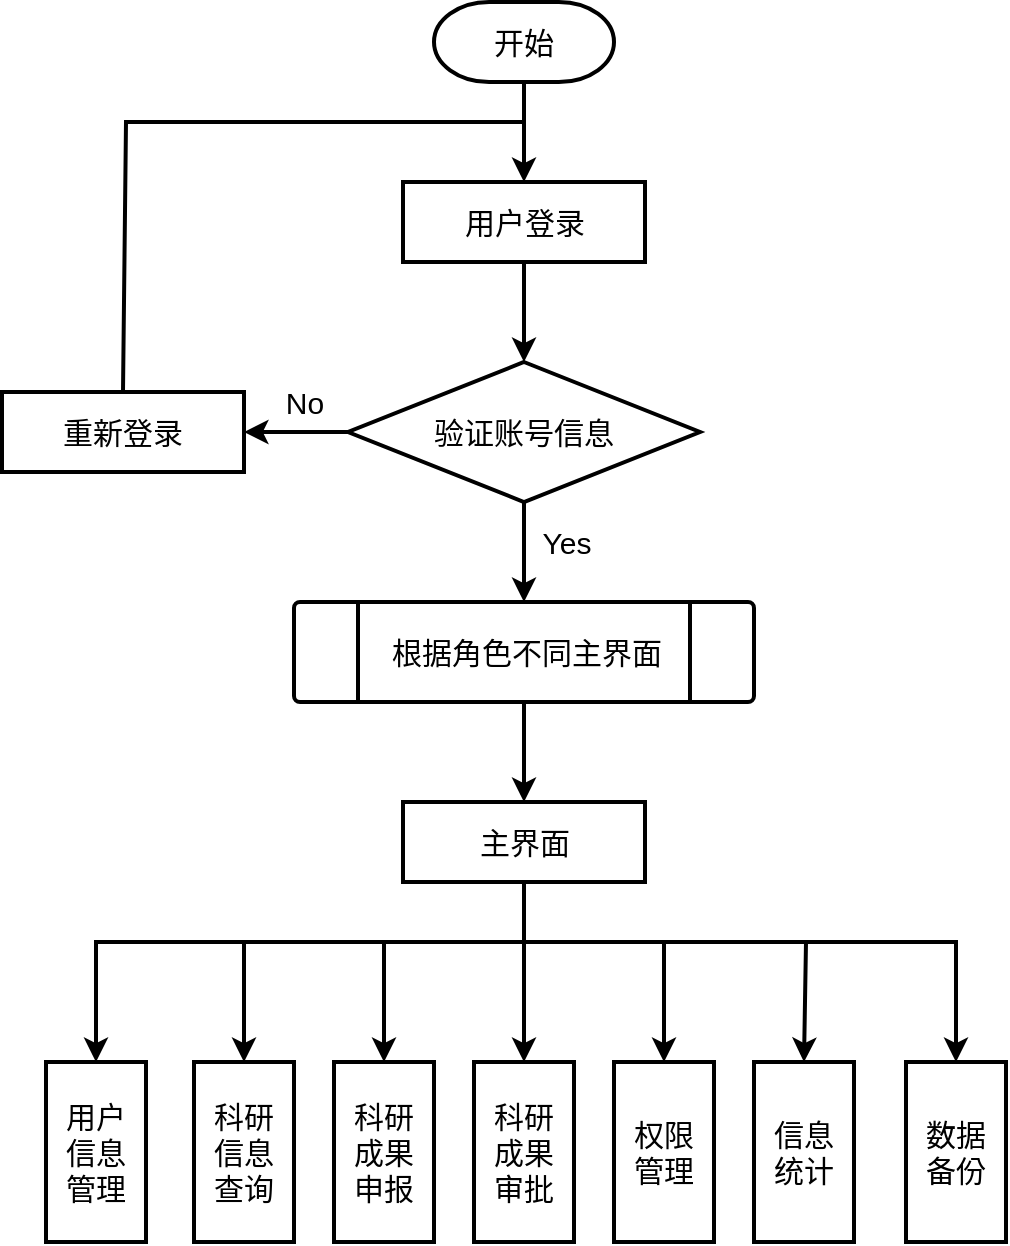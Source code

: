 <mxfile version="14.1.8" type="github">
  <diagram id="lynACueMoo2KczUXoygN" name="第 1 页">
    <mxGraphModel dx="1215" dy="568" grid="1" gridSize="10" guides="1" tooltips="1" connect="1" arrows="1" fold="1" page="1" pageScale="1" pageWidth="827" pageHeight="1169" math="0" shadow="0">
      <root>
        <mxCell id="0" />
        <mxCell id="1" parent="0" />
        <mxCell id="9uQAae-0hc1BVuZkd7k2-1" value="开始" style="strokeWidth=2;html=1;shape=mxgraph.flowchart.terminator;whiteSpace=wrap;fontSize=15;" parent="1" vertex="1">
          <mxGeometry x="324" y="60" width="90" height="40" as="geometry" />
        </mxCell>
        <mxCell id="9uQAae-0hc1BVuZkd7k2-2" value="用户登录" style="rounded=0;whiteSpace=wrap;html=1;absoluteArcSize=1;arcSize=14;strokeWidth=2;fontSize=15;" parent="1" vertex="1">
          <mxGeometry x="308.5" y="150" width="121" height="40" as="geometry" />
        </mxCell>
        <mxCell id="9uQAae-0hc1BVuZkd7k2-3" value="" style="endArrow=classic;html=1;exitX=0.5;exitY=1;exitDx=0;exitDy=0;exitPerimeter=0;strokeWidth=2;fontSize=15;" parent="1" source="9uQAae-0hc1BVuZkd7k2-1" target="9uQAae-0hc1BVuZkd7k2-2" edge="1">
          <mxGeometry width="50" height="50" relative="1" as="geometry">
            <mxPoint x="470" y="140" as="sourcePoint" />
            <mxPoint x="520" y="90" as="targetPoint" />
          </mxGeometry>
        </mxCell>
        <mxCell id="9uQAae-0hc1BVuZkd7k2-4" value="验证账号信息" style="strokeWidth=2;html=1;shape=mxgraph.flowchart.decision;whiteSpace=wrap;rounded=0;fontSize=15;" parent="1" vertex="1">
          <mxGeometry x="281" y="240" width="176" height="70" as="geometry" />
        </mxCell>
        <mxCell id="9uQAae-0hc1BVuZkd7k2-5" value="" style="endArrow=classic;html=1;strokeWidth=2;exitX=0.5;exitY=1;exitDx=0;exitDy=0;fontSize=15;" parent="1" source="9uQAae-0hc1BVuZkd7k2-2" target="9uQAae-0hc1BVuZkd7k2-4" edge="1">
          <mxGeometry width="50" height="50" relative="1" as="geometry">
            <mxPoint x="550" y="210" as="sourcePoint" />
            <mxPoint x="600" y="160" as="targetPoint" />
          </mxGeometry>
        </mxCell>
        <mxCell id="9uQAae-0hc1BVuZkd7k2-7" value="" style="endArrow=none;html=1;strokeWidth=2;rounded=0;entryX=0.5;entryY=0;entryDx=0;entryDy=0;fontSize=15;" parent="1" target="9uQAae-0hc1BVuZkd7k2-8" edge="1">
          <mxGeometry width="50" height="50" relative="1" as="geometry">
            <mxPoint x="369" y="120" as="sourcePoint" />
            <mxPoint x="80" y="230" as="targetPoint" />
            <Array as="points">
              <mxPoint x="170" y="120" />
            </Array>
          </mxGeometry>
        </mxCell>
        <mxCell id="9uQAae-0hc1BVuZkd7k2-8" value="重新登录" style="rounded=0;whiteSpace=wrap;html=1;absoluteArcSize=1;arcSize=14;strokeWidth=2;fontSize=15;" parent="1" vertex="1">
          <mxGeometry x="108" y="255" width="121" height="40" as="geometry" />
        </mxCell>
        <mxCell id="9uQAae-0hc1BVuZkd7k2-9" value="" style="endArrow=classic;html=1;strokeWidth=2;exitX=0;exitY=0.5;exitDx=0;exitDy=0;exitPerimeter=0;entryX=1;entryY=0.5;entryDx=0;entryDy=0;fontSize=15;" parent="1" source="9uQAae-0hc1BVuZkd7k2-4" target="9uQAae-0hc1BVuZkd7k2-8" edge="1">
          <mxGeometry width="50" height="50" relative="1" as="geometry">
            <mxPoint x="200" y="390" as="sourcePoint" />
            <mxPoint x="250" y="340" as="targetPoint" />
          </mxGeometry>
        </mxCell>
        <mxCell id="9uQAae-0hc1BVuZkd7k2-10" value="" style="verticalLabelPosition=bottom;verticalAlign=top;html=1;shape=process;whiteSpace=wrap;rounded=1;size=0.14;arcSize=6;strokeWidth=2;fontSize=15;" parent="1" vertex="1">
          <mxGeometry x="254" y="360" width="230" height="50" as="geometry" />
        </mxCell>
        <mxCell id="9uQAae-0hc1BVuZkd7k2-11" value="根据角色不同主界面" style="text;html=1;align=center;verticalAlign=middle;resizable=0;points=[];autosize=1;fontSize=15;" parent="1" vertex="1">
          <mxGeometry x="295" y="375" width="150" height="20" as="geometry" />
        </mxCell>
        <mxCell id="9uQAae-0hc1BVuZkd7k2-12" value="" style="endArrow=classic;html=1;strokeWidth=2;exitX=0.5;exitY=1;exitDx=0;exitDy=0;exitPerimeter=0;fontSize=15;" parent="1" source="9uQAae-0hc1BVuZkd7k2-4" target="9uQAae-0hc1BVuZkd7k2-10" edge="1">
          <mxGeometry width="50" height="50" relative="1" as="geometry">
            <mxPoint x="500" y="310" as="sourcePoint" />
            <mxPoint x="550" y="260" as="targetPoint" />
          </mxGeometry>
        </mxCell>
        <mxCell id="9uQAae-0hc1BVuZkd7k2-13" value="主界面" style="rounded=0;whiteSpace=wrap;html=1;absoluteArcSize=1;arcSize=14;strokeWidth=2;fontSize=15;" parent="1" vertex="1">
          <mxGeometry x="308.5" y="460" width="121" height="40" as="geometry" />
        </mxCell>
        <mxCell id="9uQAae-0hc1BVuZkd7k2-14" value="" style="endArrow=classic;html=1;strokeWidth=2;exitX=0.5;exitY=1;exitDx=0;exitDy=0;entryX=0.5;entryY=0;entryDx=0;entryDy=0;fontSize=15;" parent="1" source="9uQAae-0hc1BVuZkd7k2-10" target="9uQAae-0hc1BVuZkd7k2-13" edge="1">
          <mxGeometry width="50" height="50" relative="1" as="geometry">
            <mxPoint x="480" y="490" as="sourcePoint" />
            <mxPoint x="530" y="440" as="targetPoint" />
          </mxGeometry>
        </mxCell>
        <mxCell id="9uQAae-0hc1BVuZkd7k2-15" value="" style="endArrow=classic;html=1;strokeWidth=2;fontSize=15;entryX=0.5;entryY=0;entryDx=0;entryDy=0;exitX=0.5;exitY=1;exitDx=0;exitDy=0;rounded=0;" parent="1" source="9uQAae-0hc1BVuZkd7k2-13" target="9uQAae-0hc1BVuZkd7k2-19" edge="1">
          <mxGeometry width="50" height="50" relative="1" as="geometry">
            <mxPoint x="150" y="480" as="sourcePoint" />
            <mxPoint x="200" y="430" as="targetPoint" />
            <Array as="points">
              <mxPoint x="369" y="530" />
              <mxPoint x="155" y="530" />
            </Array>
          </mxGeometry>
        </mxCell>
        <mxCell id="9uQAae-0hc1BVuZkd7k2-16" value="科研&lt;br style=&quot;font-size: 15px;&quot;&gt;信息&lt;br style=&quot;font-size: 15px;&quot;&gt;查询" style="rounded=0;whiteSpace=wrap;html=1;absoluteArcSize=1;arcSize=14;strokeWidth=2;fontSize=15;" parent="1" vertex="1">
          <mxGeometry x="204" y="590" width="50" height="90" as="geometry" />
        </mxCell>
        <mxCell id="9uQAae-0hc1BVuZkd7k2-18" value="科研&lt;br&gt;成果&lt;br&gt;审批" style="rounded=0;whiteSpace=wrap;html=1;absoluteArcSize=1;arcSize=14;strokeWidth=2;fontSize=15;" parent="1" vertex="1">
          <mxGeometry x="344" y="590" width="50" height="90" as="geometry" />
        </mxCell>
        <mxCell id="9uQAae-0hc1BVuZkd7k2-19" value="用户&lt;br&gt;信息&lt;br&gt;管理" style="rounded=0;whiteSpace=wrap;html=1;absoluteArcSize=1;arcSize=14;strokeWidth=2;fontSize=15;" parent="1" vertex="1">
          <mxGeometry x="130" y="590" width="50" height="90" as="geometry" />
        </mxCell>
        <mxCell id="9uQAae-0hc1BVuZkd7k2-20" value="权限&lt;br&gt;管理" style="rounded=0;whiteSpace=wrap;html=1;absoluteArcSize=1;arcSize=14;strokeWidth=2;fontSize=15;" parent="1" vertex="1">
          <mxGeometry x="414" y="590" width="50" height="90" as="geometry" />
        </mxCell>
        <mxCell id="9uQAae-0hc1BVuZkd7k2-21" value="信息&lt;br&gt;统计" style="rounded=0;whiteSpace=wrap;html=1;absoluteArcSize=1;arcSize=14;strokeWidth=2;fontSize=15;" parent="1" vertex="1">
          <mxGeometry x="484" y="590" width="50" height="90" as="geometry" />
        </mxCell>
        <mxCell id="9uQAae-0hc1BVuZkd7k2-22" value="数据&lt;br&gt;备份" style="rounded=0;whiteSpace=wrap;html=1;absoluteArcSize=1;arcSize=14;strokeWidth=2;fontSize=15;" parent="1" vertex="1">
          <mxGeometry x="560" y="590" width="50" height="90" as="geometry" />
        </mxCell>
        <mxCell id="9uQAae-0hc1BVuZkd7k2-23" value="科研&lt;br&gt;成果&lt;br&gt;申报" style="rounded=0;whiteSpace=wrap;html=1;absoluteArcSize=1;arcSize=14;strokeWidth=2;fontSize=15;" parent="1" vertex="1">
          <mxGeometry x="274" y="590" width="50" height="90" as="geometry" />
        </mxCell>
        <mxCell id="9uQAae-0hc1BVuZkd7k2-24" value="" style="endArrow=classic;html=1;strokeWidth=2;fontSize=15;entryX=0.5;entryY=0;entryDx=0;entryDy=0;exitX=0.5;exitY=1;exitDx=0;exitDy=0;rounded=0;" parent="1" source="9uQAae-0hc1BVuZkd7k2-13" target="9uQAae-0hc1BVuZkd7k2-16" edge="1">
          <mxGeometry width="50" height="50" relative="1" as="geometry">
            <mxPoint x="460" y="560" as="sourcePoint" />
            <mxPoint x="510" y="510" as="targetPoint" />
            <Array as="points">
              <mxPoint x="369" y="530" />
              <mxPoint x="229" y="530" />
            </Array>
          </mxGeometry>
        </mxCell>
        <mxCell id="9uQAae-0hc1BVuZkd7k2-25" value="" style="endArrow=classic;html=1;strokeWidth=2;fontSize=15;entryX=0.5;entryY=0;entryDx=0;entryDy=0;exitX=0.5;exitY=1;exitDx=0;exitDy=0;rounded=0;" parent="1" source="9uQAae-0hc1BVuZkd7k2-13" target="9uQAae-0hc1BVuZkd7k2-23" edge="1">
          <mxGeometry width="50" height="50" relative="1" as="geometry">
            <mxPoint x="540" y="550" as="sourcePoint" />
            <mxPoint x="590" y="500" as="targetPoint" />
            <Array as="points">
              <mxPoint x="369" y="530" />
              <mxPoint x="299" y="530" />
            </Array>
          </mxGeometry>
        </mxCell>
        <mxCell id="9uQAae-0hc1BVuZkd7k2-26" value="" style="endArrow=classic;html=1;strokeWidth=2;fontSize=15;entryX=0.5;entryY=0;entryDx=0;entryDy=0;exitX=0.5;exitY=1;exitDx=0;exitDy=0;" parent="1" source="9uQAae-0hc1BVuZkd7k2-13" target="9uQAae-0hc1BVuZkd7k2-18" edge="1">
          <mxGeometry width="50" height="50" relative="1" as="geometry">
            <mxPoint x="430" y="570" as="sourcePoint" />
            <mxPoint x="480" y="520" as="targetPoint" />
          </mxGeometry>
        </mxCell>
        <mxCell id="9uQAae-0hc1BVuZkd7k2-27" value="" style="endArrow=classic;html=1;strokeWidth=2;fontSize=15;entryX=0.5;entryY=0;entryDx=0;entryDy=0;exitX=0.5;exitY=1;exitDx=0;exitDy=0;rounded=0;" parent="1" source="9uQAae-0hc1BVuZkd7k2-13" target="9uQAae-0hc1BVuZkd7k2-20" edge="1">
          <mxGeometry width="50" height="50" relative="1" as="geometry">
            <mxPoint x="520" y="550" as="sourcePoint" />
            <mxPoint x="570" y="500" as="targetPoint" />
            <Array as="points">
              <mxPoint x="369" y="530" />
              <mxPoint x="439" y="530" />
            </Array>
          </mxGeometry>
        </mxCell>
        <mxCell id="9uQAae-0hc1BVuZkd7k2-28" value="" style="endArrow=classic;html=1;strokeWidth=2;fontSize=15;rounded=0;entryX=0.5;entryY=0;entryDx=0;entryDy=0;exitX=0.5;exitY=1;exitDx=0;exitDy=0;" parent="1" source="9uQAae-0hc1BVuZkd7k2-13" target="9uQAae-0hc1BVuZkd7k2-22" edge="1">
          <mxGeometry width="50" height="50" relative="1" as="geometry">
            <mxPoint x="560" y="460" as="sourcePoint" />
            <mxPoint x="610" y="410" as="targetPoint" />
            <Array as="points">
              <mxPoint x="369" y="530" />
              <mxPoint x="585" y="530" />
            </Array>
          </mxGeometry>
        </mxCell>
        <mxCell id="9uQAae-0hc1BVuZkd7k2-29" value="" style="endArrow=classic;html=1;strokeWidth=2;fontSize=15;rounded=0;entryX=0.5;entryY=0;entryDx=0;entryDy=0;exitX=0.5;exitY=1;exitDx=0;exitDy=0;" parent="1" source="9uQAae-0hc1BVuZkd7k2-13" target="9uQAae-0hc1BVuZkd7k2-21" edge="1">
          <mxGeometry width="50" height="50" relative="1" as="geometry">
            <mxPoint x="570" y="470" as="sourcePoint" />
            <mxPoint x="620" y="420" as="targetPoint" />
            <Array as="points">
              <mxPoint x="369" y="530" />
              <mxPoint x="510" y="530" />
            </Array>
          </mxGeometry>
        </mxCell>
        <mxCell id="9uQAae-0hc1BVuZkd7k2-30" value="Yes" style="text;html=1;align=center;verticalAlign=middle;resizable=0;points=[];autosize=1;fontSize=15;" parent="1" vertex="1">
          <mxGeometry x="370" y="320" width="40" height="20" as="geometry" />
        </mxCell>
        <mxCell id="9uQAae-0hc1BVuZkd7k2-31" value="No" style="text;html=1;align=center;verticalAlign=middle;resizable=0;points=[];autosize=1;fontSize=15;" parent="1" vertex="1">
          <mxGeometry x="244" y="250" width="30" height="20" as="geometry" />
        </mxCell>
      </root>
    </mxGraphModel>
  </diagram>
</mxfile>
